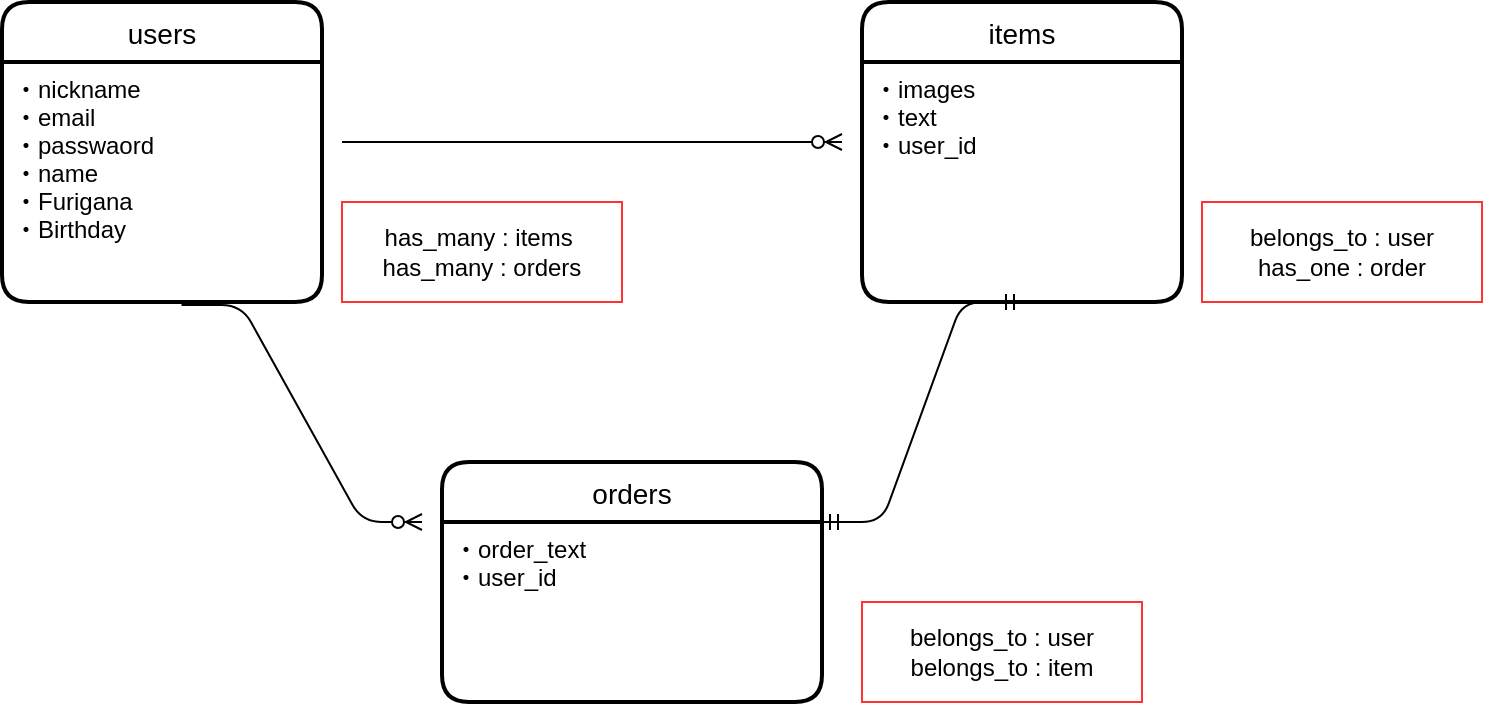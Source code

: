 <mxfile>
    <diagram id="H6wK8sO6BaGCD3jbuJNK" name="ページ1">
        <mxGraphModel dx="769" dy="667" grid="1" gridSize="10" guides="1" tooltips="1" connect="1" arrows="1" fold="1" page="1" pageScale="1" pageWidth="827" pageHeight="1169" math="0" shadow="0">
            <root>
                <mxCell id="0"/>
                <mxCell id="1" parent="0"/>
                <mxCell id="49" value="" style="edgeStyle=entityRelationEdgeStyle;fontSize=12;html=1;endArrow=ERzeroToMany;endFill=1;" edge="1" parent="1">
                    <mxGeometry width="100" height="100" relative="1" as="geometry">
                        <mxPoint x="220" y="200" as="sourcePoint"/>
                        <mxPoint x="470" y="200" as="targetPoint"/>
                    </mxGeometry>
                </mxCell>
                <mxCell id="51" value="" style="edgeStyle=entityRelationEdgeStyle;fontSize=12;html=1;endArrow=ERzeroToMany;endFill=1;exitX=0.561;exitY=1.013;exitDx=0;exitDy=0;exitPerimeter=0;" edge="1" parent="1" source="73">
                    <mxGeometry width="100" height="100" relative="1" as="geometry">
                        <mxPoint x="140" y="290" as="sourcePoint"/>
                        <mxPoint x="260" y="390" as="targetPoint"/>
                    </mxGeometry>
                </mxCell>
                <mxCell id="54" value="" style="edgeStyle=entityRelationEdgeStyle;fontSize=12;html=1;endArrow=ERmandOne;startArrow=ERmandOne;entryX=0.5;entryY=1;entryDx=0;entryDy=0;exitX=1;exitY=0;exitDx=0;exitDy=0;" edge="1" parent="1" source="76" target="78">
                    <mxGeometry width="100" height="100" relative="1" as="geometry">
                        <mxPoint x="480" y="427" as="sourcePoint"/>
                        <mxPoint x="532.6" y="270" as="targetPoint"/>
                    </mxGeometry>
                </mxCell>
                <mxCell id="72" value="users" style="swimlane;childLayout=stackLayout;horizontal=1;startSize=30;horizontalStack=0;rounded=1;fontSize=14;fontStyle=0;strokeWidth=2;resizeParent=0;resizeLast=1;shadow=0;dashed=0;align=center;" vertex="1" parent="1">
                    <mxGeometry x="50" y="130" width="160" height="150" as="geometry"/>
                </mxCell>
                <mxCell id="73" value="・nickname&#10;・email&#10;・passwaord&#10;・name&#10;・Furigana&#10;・Birthday&#10;&#10;&#10;" style="align=left;strokeColor=none;fillColor=none;spacingLeft=4;fontSize=12;verticalAlign=top;resizable=0;rotatable=0;part=1;" vertex="1" parent="72">
                    <mxGeometry y="30" width="160" height="120" as="geometry"/>
                </mxCell>
                <mxCell id="79" style="edgeStyle=none;rounded=0;orthogonalLoop=1;jettySize=auto;html=1;exitX=0.5;exitY=1;exitDx=0;exitDy=0;" edge="1" parent="72" source="73" target="73">
                    <mxGeometry relative="1" as="geometry">
                        <Array as="points">
                            <mxPoint x="80" y="150"/>
                        </Array>
                    </mxGeometry>
                </mxCell>
                <mxCell id="75" value="orders" style="swimlane;childLayout=stackLayout;horizontal=1;startSize=30;horizontalStack=0;rounded=1;fontSize=14;fontStyle=0;strokeWidth=2;resizeParent=0;resizeLast=1;shadow=0;dashed=0;align=center;" vertex="1" parent="1">
                    <mxGeometry x="270" y="360" width="190" height="120" as="geometry"/>
                </mxCell>
                <mxCell id="76" value="・order_text&#10;・user_id&#10;&#10;" style="align=left;strokeColor=none;fillColor=none;spacingLeft=4;fontSize=12;verticalAlign=top;resizable=0;rotatable=0;part=1;" vertex="1" parent="75">
                    <mxGeometry y="30" width="190" height="90" as="geometry"/>
                </mxCell>
                <mxCell id="77" value="items" style="swimlane;childLayout=stackLayout;horizontal=1;startSize=30;horizontalStack=0;rounded=1;fontSize=14;fontStyle=0;strokeWidth=2;resizeParent=0;resizeLast=1;shadow=0;dashed=0;align=center;" vertex="1" parent="1">
                    <mxGeometry x="480" y="130" width="160" height="150" as="geometry"/>
                </mxCell>
                <mxCell id="78" value="・images&#10;・text&#10;・user_id&#10;&#10;" style="align=left;strokeColor=none;fillColor=none;spacingLeft=4;fontSize=12;verticalAlign=top;resizable=0;rotatable=0;part=1;" vertex="1" parent="77">
                    <mxGeometry y="30" width="160" height="120" as="geometry"/>
                </mxCell>
                <mxCell id="81" value="has_many : items&amp;nbsp;&lt;br&gt;has_many : orders" style="whiteSpace=wrap;html=1;align=center;labelBorderColor=none;strokeColor=#FF3333;" vertex="1" parent="1">
                    <mxGeometry x="220" y="230" width="140" height="50" as="geometry"/>
                </mxCell>
                <mxCell id="82" value="belongs_to : user&lt;br&gt;has_one : order" style="whiteSpace=wrap;html=1;align=center;labelBorderColor=none;strokeColor=#FF3333;" vertex="1" parent="1">
                    <mxGeometry x="650" y="230" width="140" height="50" as="geometry"/>
                </mxCell>
                <mxCell id="84" value="belongs_to : user&lt;br&gt;belongs_to : item" style="whiteSpace=wrap;html=1;align=center;labelBorderColor=none;strokeColor=#FF3333;" vertex="1" parent="1">
                    <mxGeometry x="480" y="430" width="140" height="50" as="geometry"/>
                </mxCell>
            </root>
        </mxGraphModel>
    </diagram>
</mxfile>